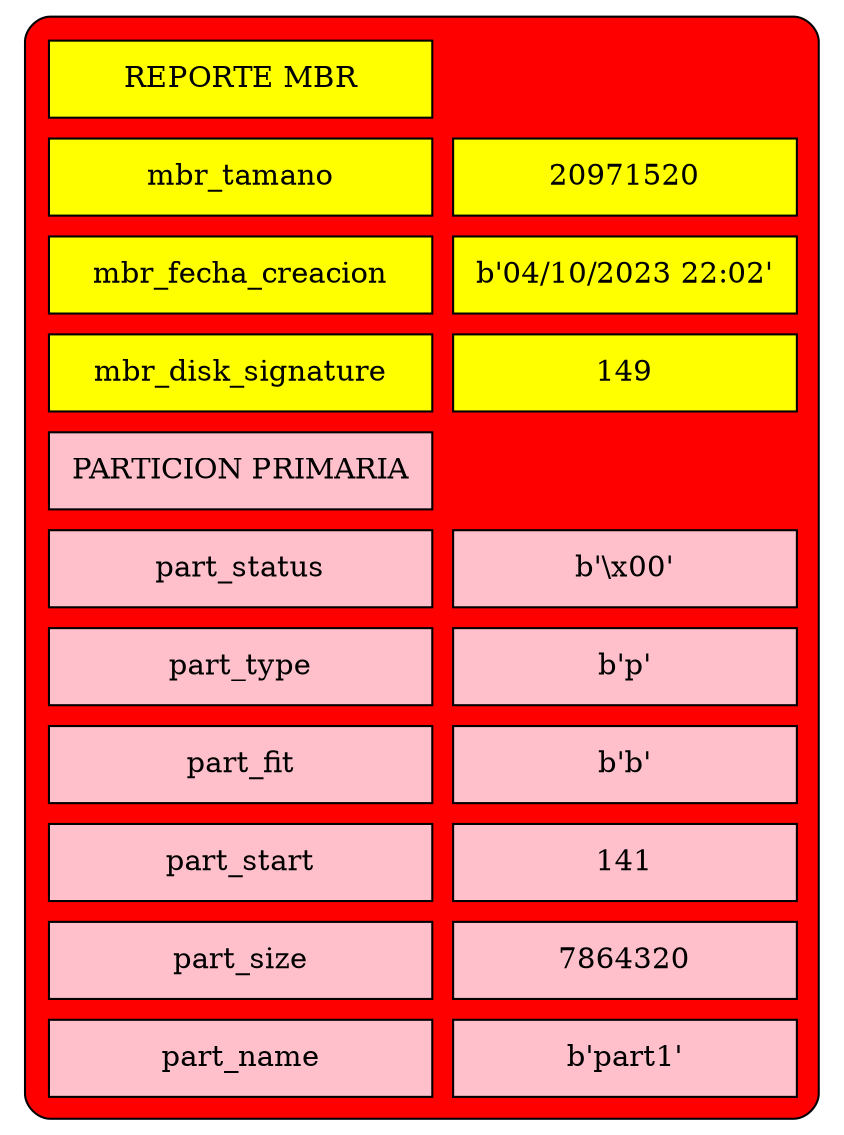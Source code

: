digraph mbr{
a0 [shape=none label=<
<TABLE cellspacing="10" cellpadding="10" style="rounded" bgcolor="red">
 <TR><TD bgcolor="yellow">REPORTE MBR</TD></TR>
<TR><TD bgcolor="yellow">mbr_tamano</TD><TD bgcolor="yellow">20971520</TD></TR>
 <TR><TD bgcolor="yellow">mbr_fecha_creacion</TD><TD bgcolor="yellow">b'04/10/2023 22:02'</TD></TR>
<TR><TD bgcolor="yellow">mbr_disk_signature</TD><TD bgcolor="yellow">149</TD></TR>
 <TR><TD bgcolor="pink">PARTICION PRIMARIA</TD></TR>
<TR><TD bgcolor="pink">part_status</TD><TD bgcolor="pink">b'\x00'</TD></TR>
<TR><TD bgcolor="pink">part_type</TD><TD bgcolor="pink">b'p'</TD></TR>
<TR><TD bgcolor="pink">part_fit</TD><TD bgcolor="pink">b'b'</TD></TR>
<TR><TD bgcolor="pink">part_start</TD><TD bgcolor="pink">141</TD></TR>
<TR><TD bgcolor="pink">part_size</TD><TD bgcolor="pink">7864320</TD></TR>
<TR><TD bgcolor="pink">part_name</TD><TD bgcolor="pink">b'part1'</TD></TR>
</TABLE>>];
}